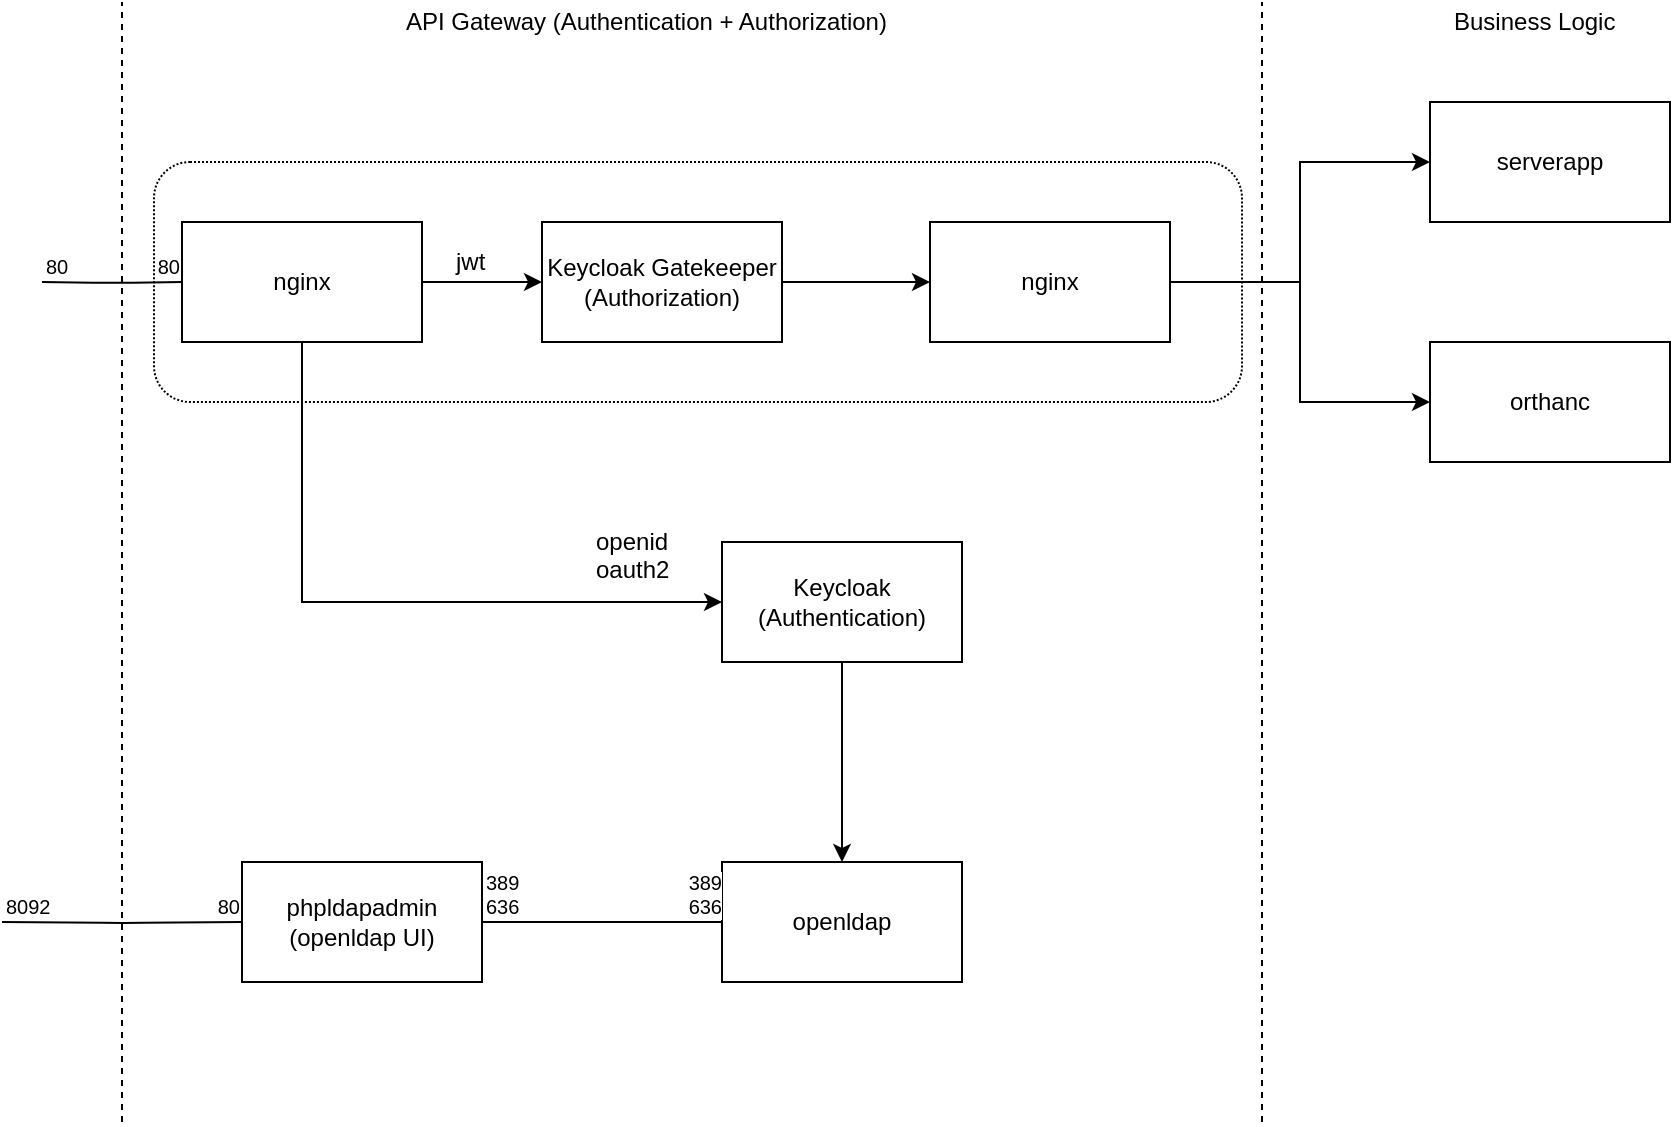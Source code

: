 <mxfile version="10.6.7" type="device"><diagram id="okLI7jSOaTopgxokNUOm" name="Page-1"><mxGraphModel dx="898" dy="662" grid="1" gridSize="10" guides="1" tooltips="1" connect="1" arrows="1" fold="1" page="1" pageScale="1" pageWidth="1169" pageHeight="827" math="0" shadow="0"><root><mxCell id="0"/><mxCell id="1" parent="0"/><mxCell id="xJOY-eyxgpl39NrJOsBz-10" value="" style="rounded=1;whiteSpace=wrap;html=1;dashed=1;dashPattern=1 1;" vertex="1" parent="1"><mxGeometry x="196" y="160" width="544" height="120" as="geometry"/></mxCell><mxCell id="xJOY-eyxgpl39NrJOsBz-6" style="edgeStyle=orthogonalEdgeStyle;rounded=0;orthogonalLoop=1;jettySize=auto;html=1;exitX=1;exitY=0.5;exitDx=0;exitDy=0;entryX=0;entryY=0.5;entryDx=0;entryDy=0;" edge="1" parent="1" source="7NeHkvVb-QkNGHA58us7-7" target="xJOY-eyxgpl39NrJOsBz-5"><mxGeometry relative="1" as="geometry"/></mxCell><mxCell id="xJOY-eyxgpl39NrJOsBz-17" style="edgeStyle=orthogonalEdgeStyle;rounded=0;orthogonalLoop=1;jettySize=auto;html=1;exitX=0.5;exitY=1;exitDx=0;exitDy=0;entryX=0;entryY=0.5;entryDx=0;entryDy=0;" edge="1" parent="1" source="7NeHkvVb-QkNGHA58us7-7" target="7NeHkvVb-QkNGHA58us7-11"><mxGeometry relative="1" as="geometry"/></mxCell><mxCell id="7NeHkvVb-QkNGHA58us7-7" value="nginx&lt;br&gt;" style="rounded=0;whiteSpace=wrap;html=1;" parent="1" vertex="1"><mxGeometry x="210" y="190" width="120" height="60" as="geometry"/></mxCell><mxCell id="xJOY-eyxgpl39NrJOsBz-19" style="edgeStyle=orthogonalEdgeStyle;rounded=0;orthogonalLoop=1;jettySize=auto;html=1;exitX=0.5;exitY=1;exitDx=0;exitDy=0;entryX=0.5;entryY=0;entryDx=0;entryDy=0;" edge="1" parent="1" source="7NeHkvVb-QkNGHA58us7-11" target="7NeHkvVb-QkNGHA58us7-10"><mxGeometry relative="1" as="geometry"/></mxCell><mxCell id="7NeHkvVb-QkNGHA58us7-11" value="Keycloak&lt;br&gt;(Authentication)&lt;br&gt;" style="rounded=0;whiteSpace=wrap;html=1;" parent="1" vertex="1"><mxGeometry x="480" y="350" width="120" height="60" as="geometry"/></mxCell><mxCell id="7NeHkvVb-QkNGHA58us7-12" value="serverapp" style="rounded=0;whiteSpace=wrap;html=1;flipH=1;" parent="1" vertex="1"><mxGeometry x="834" y="130" width="120" height="60" as="geometry"/></mxCell><mxCell id="7NeHkvVb-QkNGHA58us7-9" value="phpldapadmin&lt;br&gt;(openldap UI)&lt;br&gt;" style="rounded=0;whiteSpace=wrap;html=1;" parent="1" vertex="1"><mxGeometry x="240" y="510" width="120" height="60" as="geometry"/></mxCell><mxCell id="7NeHkvVb-QkNGHA58us7-10" value="openldap" style="rounded=0;whiteSpace=wrap;html=1;" parent="1" vertex="1"><mxGeometry x="480" y="510" width="120" height="60" as="geometry"/></mxCell><mxCell id="7NeHkvVb-QkNGHA58us7-13" value="" style="endArrow=none;dashed=1;html=1;" parent="1" edge="1"><mxGeometry width="50" height="50" relative="1" as="geometry"><mxPoint x="180" y="640" as="sourcePoint"/><mxPoint x="180" y="80" as="targetPoint"/></mxGeometry></mxCell><mxCell id="7NeHkvVb-QkNGHA58us7-15" value="" style="endArrow=none;html=1;edgeStyle=orthogonalEdgeStyle;entryX=0;entryY=0.5;entryDx=0;entryDy=0;" parent="1" target="7NeHkvVb-QkNGHA58us7-9" edge="1"><mxGeometry relative="1" as="geometry"><mxPoint x="120" y="540" as="sourcePoint"/><mxPoint x="180" y="540" as="targetPoint"/></mxGeometry></mxCell><mxCell id="7NeHkvVb-QkNGHA58us7-16" value="8092" style="resizable=0;html=1;align=left;verticalAlign=bottom;labelBackgroundColor=#ffffff;fontSize=10;" parent="7NeHkvVb-QkNGHA58us7-15" connectable="0" vertex="1"><mxGeometry x="-1" relative="1" as="geometry"/></mxCell><mxCell id="7NeHkvVb-QkNGHA58us7-17" value="80" style="resizable=0;html=1;align=right;verticalAlign=bottom;labelBackgroundColor=#ffffff;fontSize=10;" parent="7NeHkvVb-QkNGHA58us7-15" connectable="0" vertex="1"><mxGeometry x="1" relative="1" as="geometry"/></mxCell><mxCell id="7NeHkvVb-QkNGHA58us7-18" value="" style="endArrow=none;html=1;edgeStyle=orthogonalEdgeStyle;entryX=0;entryY=0.5;entryDx=0;entryDy=0;exitX=1;exitY=0.5;exitDx=0;exitDy=0;" parent="1" source="7NeHkvVb-QkNGHA58us7-9" target="7NeHkvVb-QkNGHA58us7-10" edge="1"><mxGeometry relative="1" as="geometry"><mxPoint x="410" y="480" as="sourcePoint"/><mxPoint x="260" y="660" as="targetPoint"/></mxGeometry></mxCell><mxCell id="7NeHkvVb-QkNGHA58us7-19" value="389&lt;br&gt;636" style="resizable=0;html=1;align=left;verticalAlign=bottom;labelBackgroundColor=#ffffff;fontSize=10;" parent="7NeHkvVb-QkNGHA58us7-18" connectable="0" vertex="1"><mxGeometry x="-1" relative="1" as="geometry"/></mxCell><mxCell id="7NeHkvVb-QkNGHA58us7-20" value="389&lt;br&gt;636&lt;br&gt;" style="resizable=0;html=1;align=right;verticalAlign=bottom;labelBackgroundColor=#ffffff;fontSize=10;" parent="7NeHkvVb-QkNGHA58us7-18" connectable="0" vertex="1"><mxGeometry x="1" relative="1" as="geometry"/></mxCell><mxCell id="xJOY-eyxgpl39NrJOsBz-3" style="edgeStyle=orthogonalEdgeStyle;rounded=0;orthogonalLoop=1;jettySize=auto;html=1;exitX=1;exitY=0.5;exitDx=0;exitDy=0;entryX=0;entryY=0.5;entryDx=0;entryDy=0;" edge="1" parent="1" source="xJOY-eyxgpl39NrJOsBz-1" target="7NeHkvVb-QkNGHA58us7-12"><mxGeometry relative="1" as="geometry"/></mxCell><mxCell id="xJOY-eyxgpl39NrJOsBz-4" style="edgeStyle=orthogonalEdgeStyle;rounded=0;orthogonalLoop=1;jettySize=auto;html=1;exitX=1;exitY=0.5;exitDx=0;exitDy=0;entryX=0;entryY=0.5;entryDx=0;entryDy=0;" edge="1" parent="1" source="xJOY-eyxgpl39NrJOsBz-1" target="xJOY-eyxgpl39NrJOsBz-2"><mxGeometry relative="1" as="geometry"/></mxCell><mxCell id="xJOY-eyxgpl39NrJOsBz-1" value="nginx&lt;br&gt;" style="rounded=0;whiteSpace=wrap;html=1;" vertex="1" parent="1"><mxGeometry x="584" y="190" width="120" height="60" as="geometry"/></mxCell><mxCell id="xJOY-eyxgpl39NrJOsBz-2" value="orthanc" style="rounded=0;whiteSpace=wrap;html=1;flipH=1;" vertex="1" parent="1"><mxGeometry x="834" y="250" width="120" height="60" as="geometry"/></mxCell><mxCell id="xJOY-eyxgpl39NrJOsBz-7" style="edgeStyle=orthogonalEdgeStyle;rounded=0;orthogonalLoop=1;jettySize=auto;html=1;exitX=1;exitY=0.5;exitDx=0;exitDy=0;entryX=0;entryY=0.5;entryDx=0;entryDy=0;" edge="1" parent="1" source="xJOY-eyxgpl39NrJOsBz-5" target="xJOY-eyxgpl39NrJOsBz-1"><mxGeometry relative="1" as="geometry"/></mxCell><mxCell id="xJOY-eyxgpl39NrJOsBz-5" value="Keycloak Gatekeeper&lt;br&gt;(Authorization)&lt;br&gt;" style="rounded=0;whiteSpace=wrap;html=1;" vertex="1" parent="1"><mxGeometry x="390" y="190" width="120" height="60" as="geometry"/></mxCell><mxCell id="xJOY-eyxgpl39NrJOsBz-11" value="API Gateway (Authentication + Authorization)" style="text;html=1;resizable=0;points=[];autosize=1;align=left;verticalAlign=top;spacingTop=-4;" vertex="1" parent="1"><mxGeometry x="320" y="80" width="260" height="20" as="geometry"/></mxCell><mxCell id="xJOY-eyxgpl39NrJOsBz-12" value="" style="endArrow=none;html=1;edgeStyle=orthogonalEdgeStyle;entryX=0;entryY=0.5;entryDx=0;entryDy=0;" edge="1" parent="1" target="7NeHkvVb-QkNGHA58us7-7"><mxGeometry relative="1" as="geometry"><mxPoint x="140" y="220" as="sourcePoint"/><mxPoint x="250" y="550" as="targetPoint"/></mxGeometry></mxCell><mxCell id="xJOY-eyxgpl39NrJOsBz-13" value="80" style="resizable=0;html=1;align=left;verticalAlign=bottom;labelBackgroundColor=#ffffff;fontSize=10;" connectable="0" vertex="1" parent="xJOY-eyxgpl39NrJOsBz-12"><mxGeometry x="-1" relative="1" as="geometry"/></mxCell><mxCell id="xJOY-eyxgpl39NrJOsBz-14" value="80" style="resizable=0;html=1;align=right;verticalAlign=bottom;labelBackgroundColor=#ffffff;fontSize=10;" connectable="0" vertex="1" parent="xJOY-eyxgpl39NrJOsBz-12"><mxGeometry x="1" relative="1" as="geometry"/></mxCell><mxCell id="xJOY-eyxgpl39NrJOsBz-15" value="" style="endArrow=none;dashed=1;html=1;" edge="1" parent="1"><mxGeometry width="50" height="50" relative="1" as="geometry"><mxPoint x="750" y="640" as="sourcePoint"/><mxPoint x="750" y="80" as="targetPoint"/></mxGeometry></mxCell><mxCell id="xJOY-eyxgpl39NrJOsBz-16" value="Business Logic&lt;br&gt;" style="text;html=1;resizable=0;points=[];autosize=1;align=left;verticalAlign=top;spacingTop=-4;" vertex="1" parent="1"><mxGeometry x="844" y="80" width="100" height="20" as="geometry"/></mxCell><mxCell id="xJOY-eyxgpl39NrJOsBz-20" value="openid&lt;br&gt;oauth2&lt;br&gt;&lt;br&gt;" style="text;html=1;resizable=0;points=[];autosize=1;align=left;verticalAlign=top;spacingTop=-4;" vertex="1" parent="1"><mxGeometry x="415" y="340" width="50" height="40" as="geometry"/></mxCell><mxCell id="xJOY-eyxgpl39NrJOsBz-21" value="jwt" style="text;html=1;resizable=0;points=[];autosize=1;align=left;verticalAlign=top;spacingTop=-4;" vertex="1" parent="1"><mxGeometry x="345" y="200" width="30" height="20" as="geometry"/></mxCell></root></mxGraphModel></diagram></mxfile>